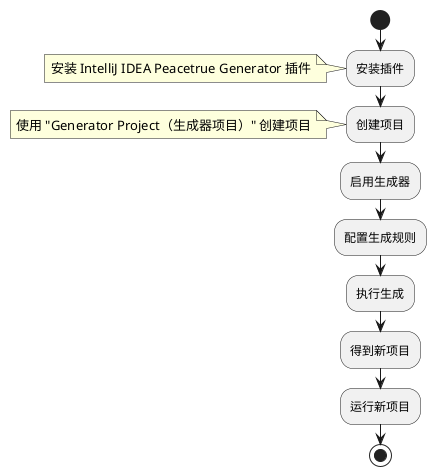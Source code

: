 @startuml
start
:安装插件;
note: 安装 IntelliJ IDEA Peacetrue Generator 插件
:创建项目;
note: 使用 "Generator Project（生成器项目）" 创建项目
:启用生成器;
:配置生成规则;
:执行生成;
:得到新项目;
:运行新项目;
stop
@enduml
